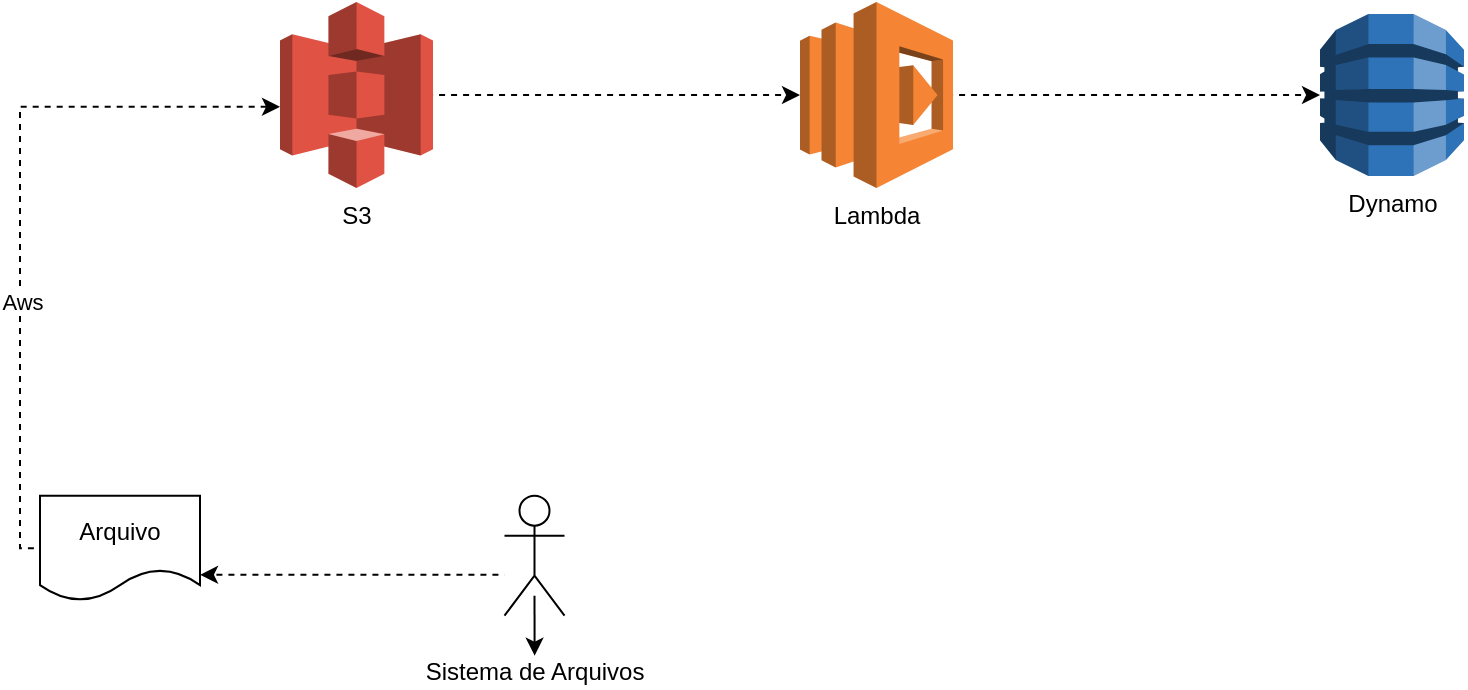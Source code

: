 <mxfile version="28.2.8">
  <diagram name="Página-1" id="INFRSne3skgbialJNZIl">
    <mxGraphModel dx="2211" dy="1461" grid="1" gridSize="10" guides="1" tooltips="1" connect="1" arrows="1" fold="1" page="1" pageScale="1" pageWidth="1169" pageHeight="827" math="0" shadow="0">
      <root>
        <mxCell id="0" />
        <mxCell id="1" parent="0" />
        <mxCell id="f6RSHYGFAz-2Evg2m7Nc-3" style="edgeStyle=orthogonalEdgeStyle;rounded=0;orthogonalLoop=1;jettySize=auto;html=1;dashed=1;flowAnimation=1;" parent="1" source="f6RSHYGFAz-2Evg2m7Nc-18" target="f6RSHYGFAz-2Evg2m7Nc-16" edge="1">
          <mxGeometry relative="1" as="geometry">
            <Array as="points">
              <mxPoint x="-945" y="-537.58" />
            </Array>
            <mxPoint x="-945" y="-343.014" as="sourcePoint" />
            <mxPoint x="-805" y="-537.58" as="targetPoint" />
          </mxGeometry>
        </mxCell>
        <mxCell id="f6RSHYGFAz-2Evg2m7Nc-4" value="Aws" style="edgeLabel;html=1;align=center;verticalAlign=middle;resizable=0;points=[];" parent="f6RSHYGFAz-2Evg2m7Nc-3" vertex="1" connectable="0">
          <mxGeometry x="0.294" relative="1" as="geometry">
            <mxPoint x="-2" y="97" as="offset" />
          </mxGeometry>
        </mxCell>
        <mxCell id="f6RSHYGFAz-2Evg2m7Nc-6" value="&lt;div&gt;&lt;br&gt;&lt;/div&gt;Sistema de Arquivos" style="shape=umlActor;verticalLabelPosition=bottom;verticalAlign=top;html=1;outlineConnect=0;" parent="1" vertex="1">
          <mxGeometry x="-702.75" y="-343.18" width="30" height="60" as="geometry" />
        </mxCell>
        <mxCell id="f6RSHYGFAz-2Evg2m7Nc-7" style="edgeStyle=orthogonalEdgeStyle;rounded=0;orthogonalLoop=1;jettySize=auto;html=1;dashed=1;flowAnimation=1;" parent="1" source="f6RSHYGFAz-2Evg2m7Nc-6" target="f6RSHYGFAz-2Evg2m7Nc-18" edge="1">
          <mxGeometry relative="1" as="geometry">
            <mxPoint x="-912.02" y="-312.985" as="targetPoint" />
            <Array as="points">
              <mxPoint x="-775" y="-303.58" />
              <mxPoint x="-775" y="-303.58" />
            </Array>
          </mxGeometry>
        </mxCell>
        <mxCell id="f6RSHYGFAz-2Evg2m7Nc-20" style="edgeStyle=orthogonalEdgeStyle;rounded=0;orthogonalLoop=1;jettySize=auto;html=1;dashed=1;flowAnimation=1;" parent="1" source="f6RSHYGFAz-2Evg2m7Nc-16" target="f6RSHYGFAz-2Evg2m7Nc-17" edge="1">
          <mxGeometry relative="1" as="geometry" />
        </mxCell>
        <mxCell id="f6RSHYGFAz-2Evg2m7Nc-16" value="S3" style="outlineConnect=0;dashed=0;verticalLabelPosition=bottom;verticalAlign=top;align=center;html=1;shape=mxgraph.aws3.s3;fillColor=#E05243;gradientColor=none;" parent="1" vertex="1">
          <mxGeometry x="-815" y="-590" width="76.5" height="93" as="geometry" />
        </mxCell>
        <mxCell id="f6RSHYGFAz-2Evg2m7Nc-22" style="edgeStyle=orthogonalEdgeStyle;rounded=0;orthogonalLoop=1;jettySize=auto;html=1;dashed=1;flowAnimation=1;" parent="1" source="f6RSHYGFAz-2Evg2m7Nc-17" target="f6RSHYGFAz-2Evg2m7Nc-21" edge="1">
          <mxGeometry relative="1" as="geometry" />
        </mxCell>
        <mxCell id="f6RSHYGFAz-2Evg2m7Nc-17" value="Lambda" style="outlineConnect=0;dashed=0;verticalLabelPosition=bottom;verticalAlign=top;align=center;html=1;shape=mxgraph.aws3.lambda;fillColor=#F58534;gradientColor=none;" parent="1" vertex="1">
          <mxGeometry x="-555" y="-590.0" width="76.5" height="93" as="geometry" />
        </mxCell>
        <mxCell id="f6RSHYGFAz-2Evg2m7Nc-18" value="Arquivo" style="shape=document;whiteSpace=wrap;html=1;boundedLbl=1;" parent="1" vertex="1">
          <mxGeometry x="-935" y="-343.18" width="80" height="52.6" as="geometry" />
        </mxCell>
        <mxCell id="f6RSHYGFAz-2Evg2m7Nc-21" value="Dynamo" style="outlineConnect=0;dashed=0;verticalLabelPosition=bottom;verticalAlign=top;align=center;html=1;shape=mxgraph.aws3.dynamo_db;fillColor=#2E73B8;gradientColor=none;" parent="1" vertex="1">
          <mxGeometry x="-295" y="-584.0" width="72" height="81" as="geometry" />
        </mxCell>
        <mxCell id="f6RSHYGFAz-2Evg2m7Nc-24" style="edgeStyle=orthogonalEdgeStyle;rounded=0;orthogonalLoop=1;jettySize=auto;html=1;exitX=0.5;exitY=0.5;exitDx=0;exitDy=0;exitPerimeter=0;" parent="1" edge="1">
          <mxGeometry relative="1" as="geometry">
            <mxPoint x="-687.75" y="-293.18" as="sourcePoint" />
            <mxPoint x="-687.7" y="-263.18" as="targetPoint" />
          </mxGeometry>
        </mxCell>
      </root>
    </mxGraphModel>
  </diagram>
</mxfile>

